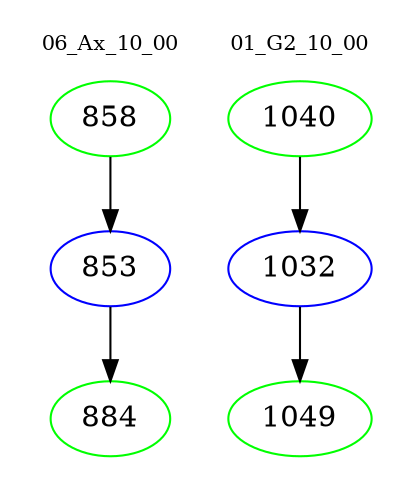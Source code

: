 digraph{
subgraph cluster_0 {
color = white
label = "06_Ax_10_00";
fontsize=10;
T0_858 [label="858", color="green"]
T0_858 -> T0_853 [color="black"]
T0_853 [label="853", color="blue"]
T0_853 -> T0_884 [color="black"]
T0_884 [label="884", color="green"]
}
subgraph cluster_1 {
color = white
label = "01_G2_10_00";
fontsize=10;
T1_1040 [label="1040", color="green"]
T1_1040 -> T1_1032 [color="black"]
T1_1032 [label="1032", color="blue"]
T1_1032 -> T1_1049 [color="black"]
T1_1049 [label="1049", color="green"]
}
}
